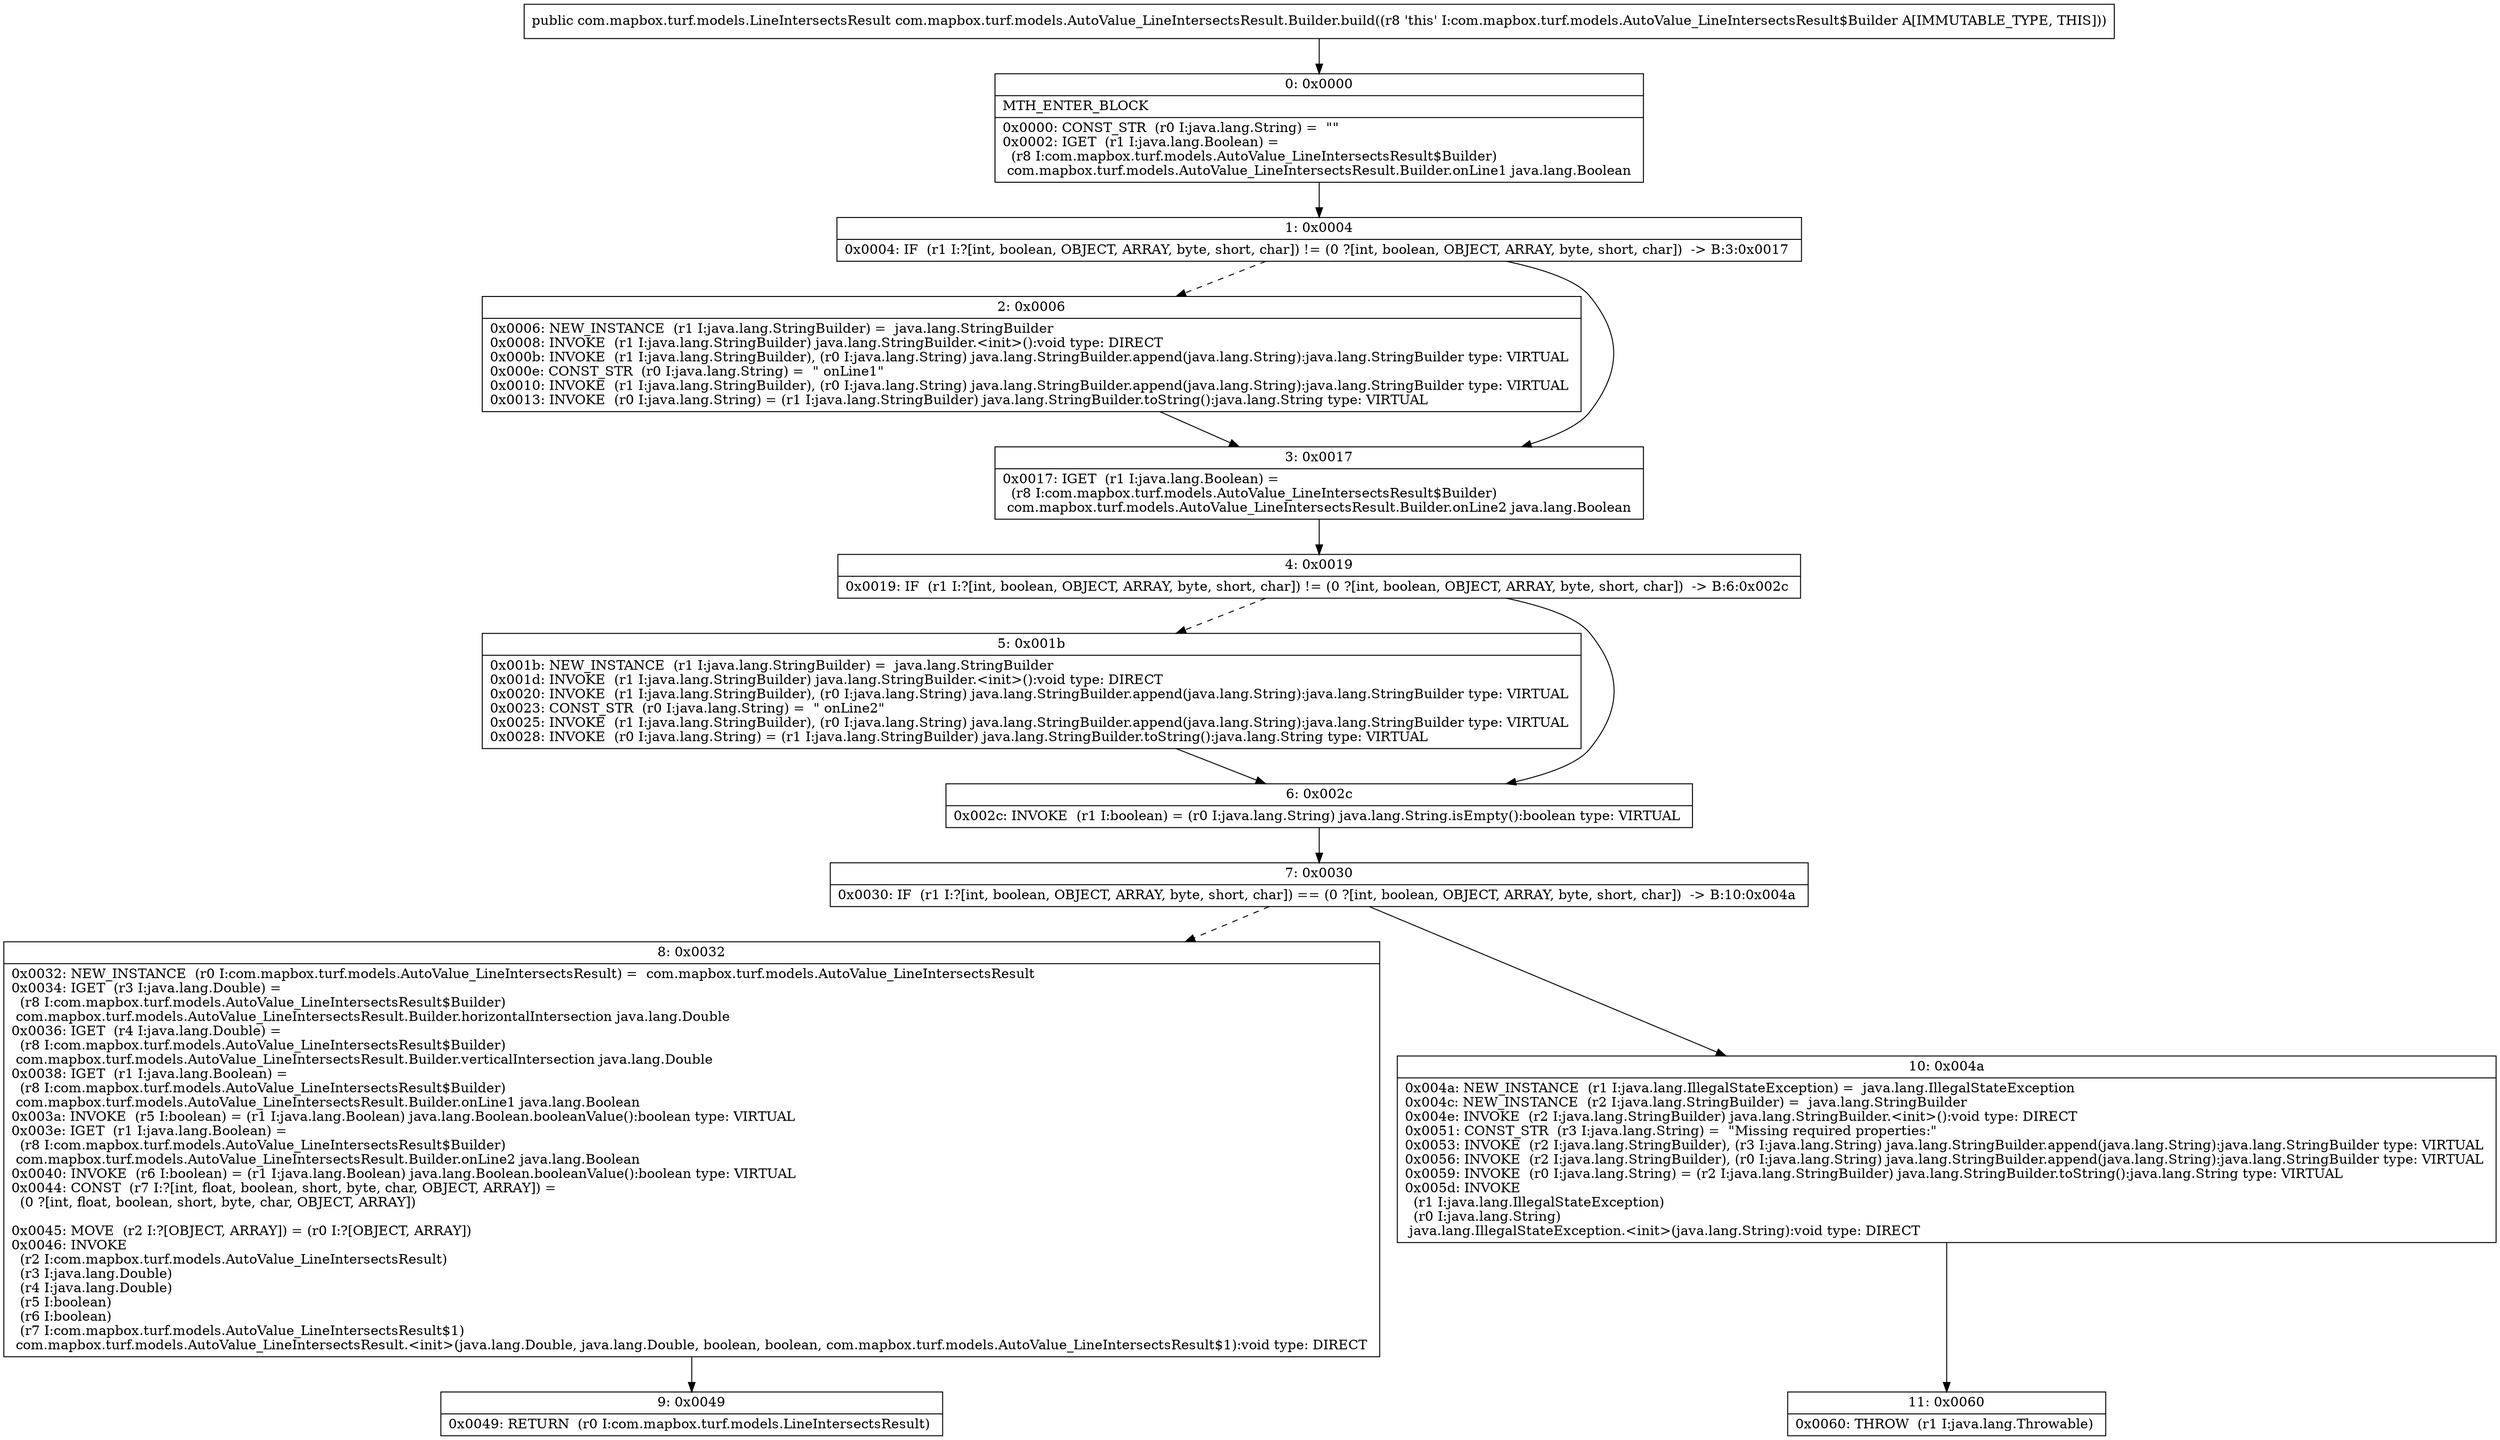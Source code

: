 digraph "CFG forcom.mapbox.turf.models.AutoValue_LineIntersectsResult.Builder.build()Lcom\/mapbox\/turf\/models\/LineIntersectsResult;" {
Node_0 [shape=record,label="{0\:\ 0x0000|MTH_ENTER_BLOCK\l|0x0000: CONST_STR  (r0 I:java.lang.String) =  \"\" \l0x0002: IGET  (r1 I:java.lang.Boolean) = \l  (r8 I:com.mapbox.turf.models.AutoValue_LineIntersectsResult$Builder)\l com.mapbox.turf.models.AutoValue_LineIntersectsResult.Builder.onLine1 java.lang.Boolean \l}"];
Node_1 [shape=record,label="{1\:\ 0x0004|0x0004: IF  (r1 I:?[int, boolean, OBJECT, ARRAY, byte, short, char]) != (0 ?[int, boolean, OBJECT, ARRAY, byte, short, char])  \-\> B:3:0x0017 \l}"];
Node_2 [shape=record,label="{2\:\ 0x0006|0x0006: NEW_INSTANCE  (r1 I:java.lang.StringBuilder) =  java.lang.StringBuilder \l0x0008: INVOKE  (r1 I:java.lang.StringBuilder) java.lang.StringBuilder.\<init\>():void type: DIRECT \l0x000b: INVOKE  (r1 I:java.lang.StringBuilder), (r0 I:java.lang.String) java.lang.StringBuilder.append(java.lang.String):java.lang.StringBuilder type: VIRTUAL \l0x000e: CONST_STR  (r0 I:java.lang.String) =  \" onLine1\" \l0x0010: INVOKE  (r1 I:java.lang.StringBuilder), (r0 I:java.lang.String) java.lang.StringBuilder.append(java.lang.String):java.lang.StringBuilder type: VIRTUAL \l0x0013: INVOKE  (r0 I:java.lang.String) = (r1 I:java.lang.StringBuilder) java.lang.StringBuilder.toString():java.lang.String type: VIRTUAL \l}"];
Node_3 [shape=record,label="{3\:\ 0x0017|0x0017: IGET  (r1 I:java.lang.Boolean) = \l  (r8 I:com.mapbox.turf.models.AutoValue_LineIntersectsResult$Builder)\l com.mapbox.turf.models.AutoValue_LineIntersectsResult.Builder.onLine2 java.lang.Boolean \l}"];
Node_4 [shape=record,label="{4\:\ 0x0019|0x0019: IF  (r1 I:?[int, boolean, OBJECT, ARRAY, byte, short, char]) != (0 ?[int, boolean, OBJECT, ARRAY, byte, short, char])  \-\> B:6:0x002c \l}"];
Node_5 [shape=record,label="{5\:\ 0x001b|0x001b: NEW_INSTANCE  (r1 I:java.lang.StringBuilder) =  java.lang.StringBuilder \l0x001d: INVOKE  (r1 I:java.lang.StringBuilder) java.lang.StringBuilder.\<init\>():void type: DIRECT \l0x0020: INVOKE  (r1 I:java.lang.StringBuilder), (r0 I:java.lang.String) java.lang.StringBuilder.append(java.lang.String):java.lang.StringBuilder type: VIRTUAL \l0x0023: CONST_STR  (r0 I:java.lang.String) =  \" onLine2\" \l0x0025: INVOKE  (r1 I:java.lang.StringBuilder), (r0 I:java.lang.String) java.lang.StringBuilder.append(java.lang.String):java.lang.StringBuilder type: VIRTUAL \l0x0028: INVOKE  (r0 I:java.lang.String) = (r1 I:java.lang.StringBuilder) java.lang.StringBuilder.toString():java.lang.String type: VIRTUAL \l}"];
Node_6 [shape=record,label="{6\:\ 0x002c|0x002c: INVOKE  (r1 I:boolean) = (r0 I:java.lang.String) java.lang.String.isEmpty():boolean type: VIRTUAL \l}"];
Node_7 [shape=record,label="{7\:\ 0x0030|0x0030: IF  (r1 I:?[int, boolean, OBJECT, ARRAY, byte, short, char]) == (0 ?[int, boolean, OBJECT, ARRAY, byte, short, char])  \-\> B:10:0x004a \l}"];
Node_8 [shape=record,label="{8\:\ 0x0032|0x0032: NEW_INSTANCE  (r0 I:com.mapbox.turf.models.AutoValue_LineIntersectsResult) =  com.mapbox.turf.models.AutoValue_LineIntersectsResult \l0x0034: IGET  (r3 I:java.lang.Double) = \l  (r8 I:com.mapbox.turf.models.AutoValue_LineIntersectsResult$Builder)\l com.mapbox.turf.models.AutoValue_LineIntersectsResult.Builder.horizontalIntersection java.lang.Double \l0x0036: IGET  (r4 I:java.lang.Double) = \l  (r8 I:com.mapbox.turf.models.AutoValue_LineIntersectsResult$Builder)\l com.mapbox.turf.models.AutoValue_LineIntersectsResult.Builder.verticalIntersection java.lang.Double \l0x0038: IGET  (r1 I:java.lang.Boolean) = \l  (r8 I:com.mapbox.turf.models.AutoValue_LineIntersectsResult$Builder)\l com.mapbox.turf.models.AutoValue_LineIntersectsResult.Builder.onLine1 java.lang.Boolean \l0x003a: INVOKE  (r5 I:boolean) = (r1 I:java.lang.Boolean) java.lang.Boolean.booleanValue():boolean type: VIRTUAL \l0x003e: IGET  (r1 I:java.lang.Boolean) = \l  (r8 I:com.mapbox.turf.models.AutoValue_LineIntersectsResult$Builder)\l com.mapbox.turf.models.AutoValue_LineIntersectsResult.Builder.onLine2 java.lang.Boolean \l0x0040: INVOKE  (r6 I:boolean) = (r1 I:java.lang.Boolean) java.lang.Boolean.booleanValue():boolean type: VIRTUAL \l0x0044: CONST  (r7 I:?[int, float, boolean, short, byte, char, OBJECT, ARRAY]) = \l  (0 ?[int, float, boolean, short, byte, char, OBJECT, ARRAY])\l \l0x0045: MOVE  (r2 I:?[OBJECT, ARRAY]) = (r0 I:?[OBJECT, ARRAY]) \l0x0046: INVOKE  \l  (r2 I:com.mapbox.turf.models.AutoValue_LineIntersectsResult)\l  (r3 I:java.lang.Double)\l  (r4 I:java.lang.Double)\l  (r5 I:boolean)\l  (r6 I:boolean)\l  (r7 I:com.mapbox.turf.models.AutoValue_LineIntersectsResult$1)\l com.mapbox.turf.models.AutoValue_LineIntersectsResult.\<init\>(java.lang.Double, java.lang.Double, boolean, boolean, com.mapbox.turf.models.AutoValue_LineIntersectsResult$1):void type: DIRECT \l}"];
Node_9 [shape=record,label="{9\:\ 0x0049|0x0049: RETURN  (r0 I:com.mapbox.turf.models.LineIntersectsResult) \l}"];
Node_10 [shape=record,label="{10\:\ 0x004a|0x004a: NEW_INSTANCE  (r1 I:java.lang.IllegalStateException) =  java.lang.IllegalStateException \l0x004c: NEW_INSTANCE  (r2 I:java.lang.StringBuilder) =  java.lang.StringBuilder \l0x004e: INVOKE  (r2 I:java.lang.StringBuilder) java.lang.StringBuilder.\<init\>():void type: DIRECT \l0x0051: CONST_STR  (r3 I:java.lang.String) =  \"Missing required properties:\" \l0x0053: INVOKE  (r2 I:java.lang.StringBuilder), (r3 I:java.lang.String) java.lang.StringBuilder.append(java.lang.String):java.lang.StringBuilder type: VIRTUAL \l0x0056: INVOKE  (r2 I:java.lang.StringBuilder), (r0 I:java.lang.String) java.lang.StringBuilder.append(java.lang.String):java.lang.StringBuilder type: VIRTUAL \l0x0059: INVOKE  (r0 I:java.lang.String) = (r2 I:java.lang.StringBuilder) java.lang.StringBuilder.toString():java.lang.String type: VIRTUAL \l0x005d: INVOKE  \l  (r1 I:java.lang.IllegalStateException)\l  (r0 I:java.lang.String)\l java.lang.IllegalStateException.\<init\>(java.lang.String):void type: DIRECT \l}"];
Node_11 [shape=record,label="{11\:\ 0x0060|0x0060: THROW  (r1 I:java.lang.Throwable) \l}"];
MethodNode[shape=record,label="{public com.mapbox.turf.models.LineIntersectsResult com.mapbox.turf.models.AutoValue_LineIntersectsResult.Builder.build((r8 'this' I:com.mapbox.turf.models.AutoValue_LineIntersectsResult$Builder A[IMMUTABLE_TYPE, THIS])) }"];
MethodNode -> Node_0;
Node_0 -> Node_1;
Node_1 -> Node_2[style=dashed];
Node_1 -> Node_3;
Node_2 -> Node_3;
Node_3 -> Node_4;
Node_4 -> Node_5[style=dashed];
Node_4 -> Node_6;
Node_5 -> Node_6;
Node_6 -> Node_7;
Node_7 -> Node_8[style=dashed];
Node_7 -> Node_10;
Node_8 -> Node_9;
Node_10 -> Node_11;
}


